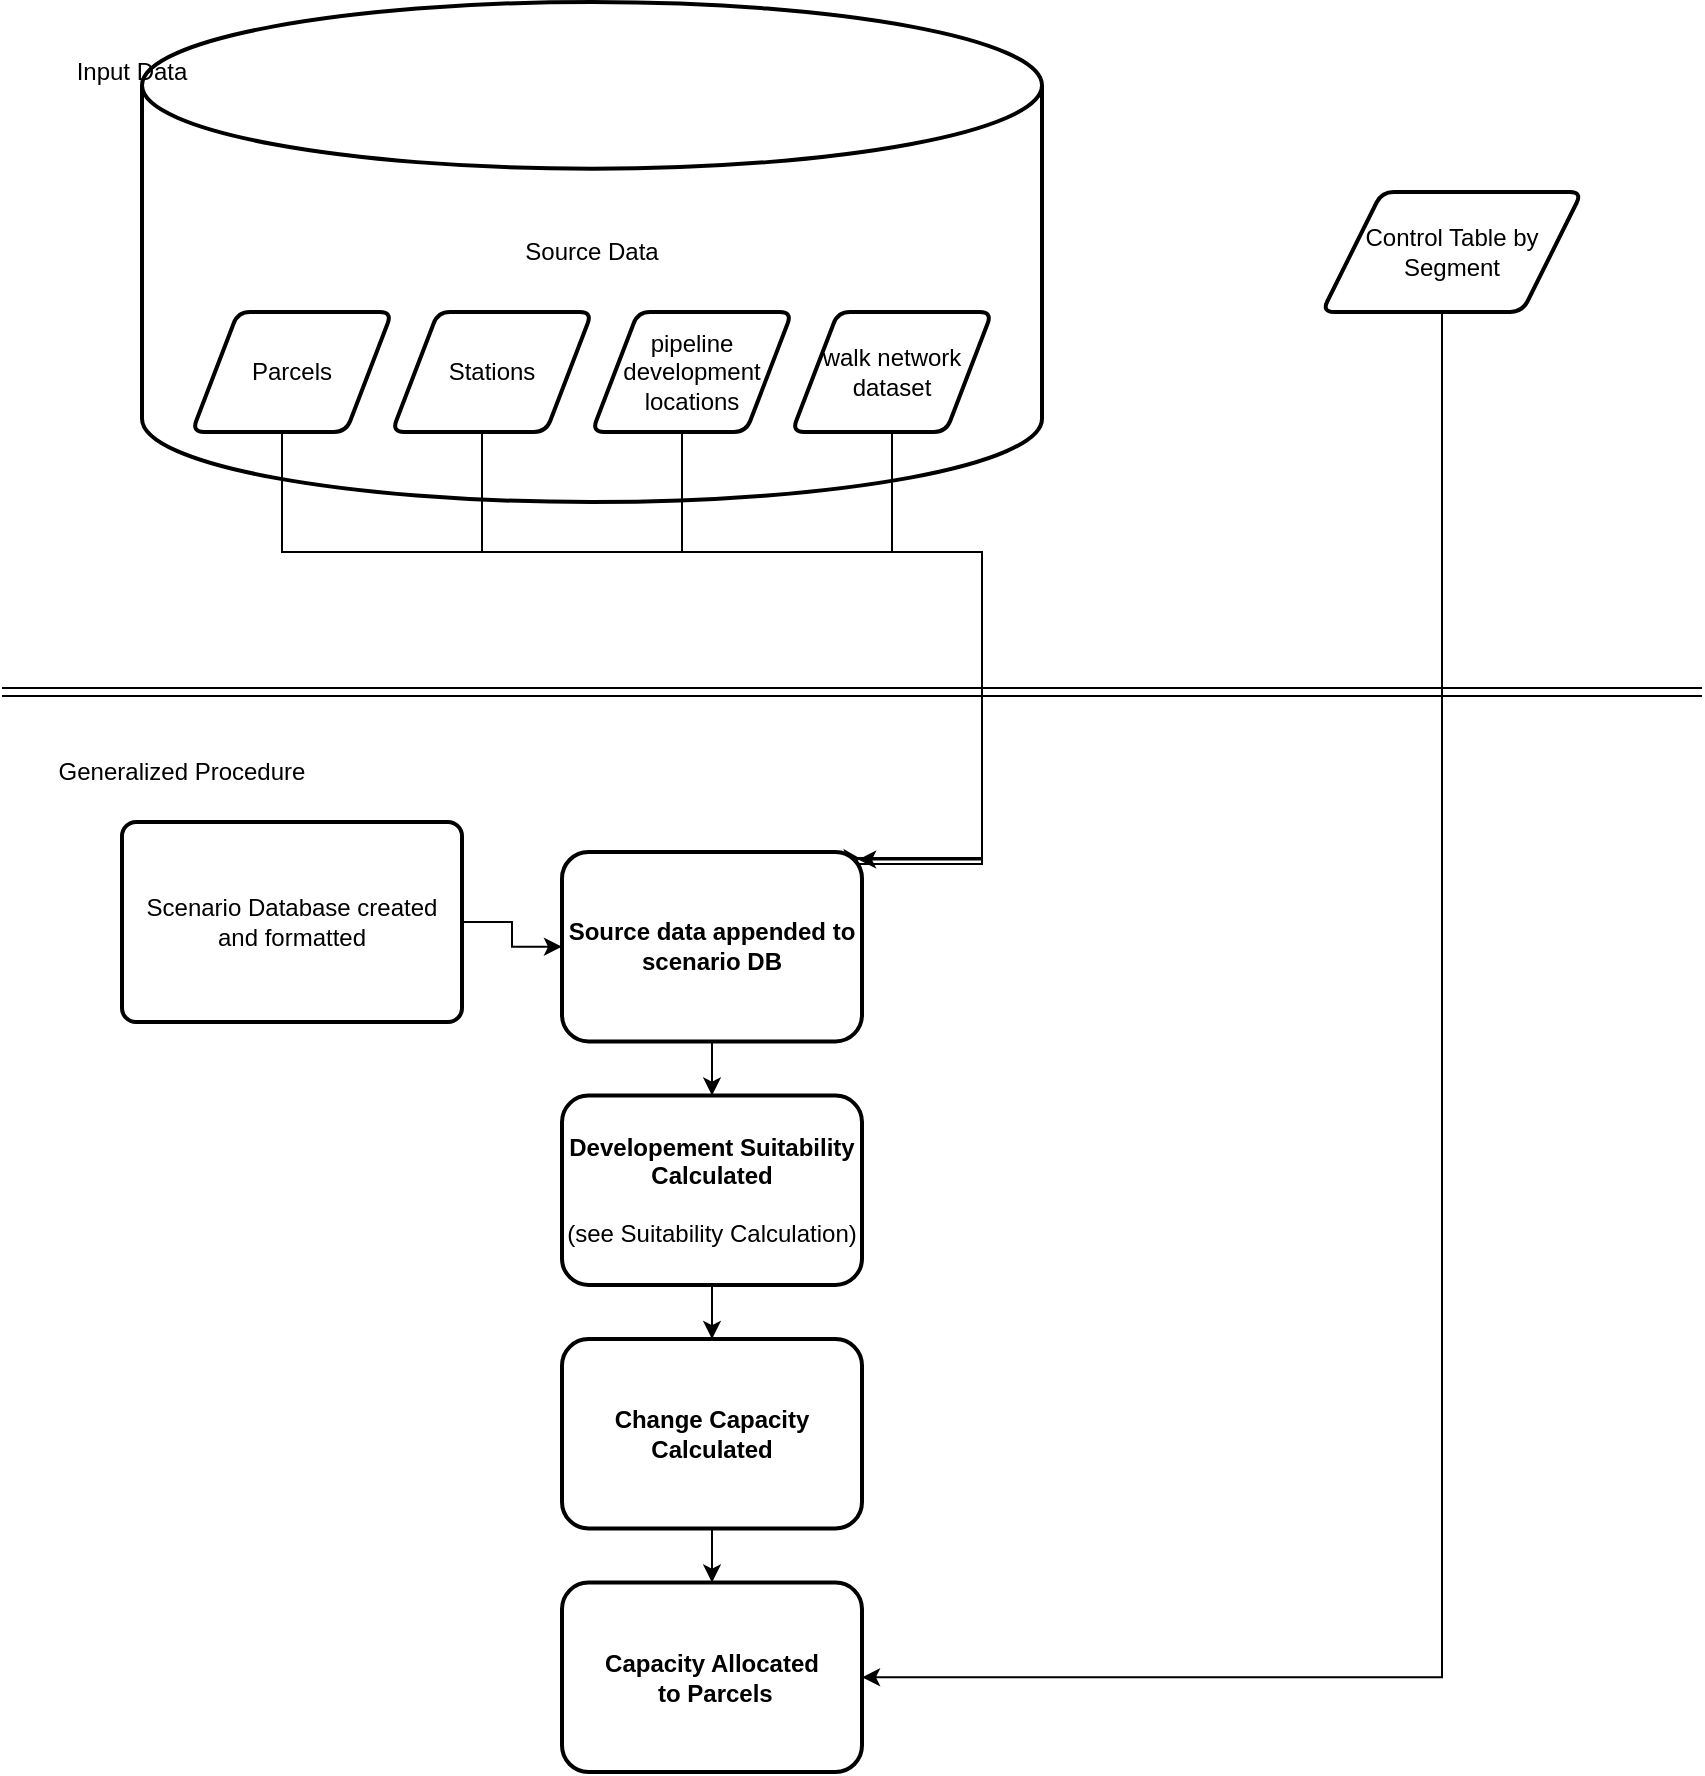 <mxfile version="13.6.5" pages="3">
    <diagram id="kgpKYQtTHZ0yAKxKKP6v" name="Allocation Process General">
        <mxGraphModel dx="421" dy="802" grid="1" gridSize="10" guides="1" tooltips="1" connect="1" arrows="1" fold="1" page="1" pageScale="1" pageWidth="850" pageHeight="1100" math="0" shadow="0">
            <root>
                <mxCell id="0"/>
                <mxCell id="1" parent="0"/>
                <mxCell id="B98JXw8MIbZwQ-wQntFU-1" value="Source Data" style="strokeWidth=2;html=1;shape=mxgraph.flowchart.database;whiteSpace=wrap;align=center;" parent="1" vertex="1">
                    <mxGeometry x="70" y="15" width="450" height="250" as="geometry"/>
                </mxCell>
                <mxCell id="2" style="edgeStyle=orthogonalEdgeStyle;rounded=0;orthogonalLoop=1;jettySize=auto;html=1;entryX=0.987;entryY=0.092;entryDx=0;entryDy=0;entryPerimeter=0;" parent="1" source="B98JXw8MIbZwQ-wQntFU-3" target="B98JXw8MIbZwQ-wQntFU-10" edge="1">
                    <mxGeometry relative="1" as="geometry">
                        <Array as="points">
                            <mxPoint x="140" y="290"/>
                            <mxPoint x="490" y="290"/>
                            <mxPoint x="490" y="446"/>
                            <mxPoint x="410" y="446"/>
                        </Array>
                    </mxGeometry>
                </mxCell>
                <mxCell id="B98JXw8MIbZwQ-wQntFU-3" value="Parcels" style="shape=parallelogram;html=1;strokeWidth=2;perimeter=parallelogramPerimeter;whiteSpace=wrap;rounded=1;arcSize=12;size=0.23;" parent="1" vertex="1">
                    <mxGeometry x="95" y="170" width="100" height="60" as="geometry"/>
                </mxCell>
                <mxCell id="7" style="edgeStyle=orthogonalEdgeStyle;rounded=0;orthogonalLoop=1;jettySize=auto;html=1;entryX=0.989;entryY=0.048;entryDx=0;entryDy=0;entryPerimeter=0;" parent="1" source="B98JXw8MIbZwQ-wQntFU-4" target="B98JXw8MIbZwQ-wQntFU-10" edge="1">
                    <mxGeometry relative="1" as="geometry">
                        <mxPoint x="420" y="475" as="targetPoint"/>
                        <Array as="points">
                            <mxPoint x="240" y="290"/>
                            <mxPoint x="490" y="290"/>
                            <mxPoint x="490" y="443"/>
                            <mxPoint x="420" y="443"/>
                        </Array>
                    </mxGeometry>
                </mxCell>
                <mxCell id="B98JXw8MIbZwQ-wQntFU-4" value="Stations" style="shape=parallelogram;html=1;strokeWidth=2;perimeter=parallelogramPerimeter;whiteSpace=wrap;rounded=1;arcSize=12;size=0.23;" parent="1" vertex="1">
                    <mxGeometry x="195" y="170" width="100" height="60" as="geometry"/>
                </mxCell>
                <mxCell id="9" style="edgeStyle=orthogonalEdgeStyle;rounded=0;orthogonalLoop=1;jettySize=auto;html=1;exitX=0.5;exitY=1;exitDx=0;exitDy=0;entryX=0.987;entryY=0.04;entryDx=0;entryDy=0;entryPerimeter=0;" parent="1" source="B98JXw8MIbZwQ-wQntFU-6" target="B98JXw8MIbZwQ-wQntFU-10" edge="1">
                    <mxGeometry relative="1" as="geometry">
                        <mxPoint x="420" y="473" as="targetPoint"/>
                        <Array as="points">
                            <mxPoint x="445" y="290"/>
                            <mxPoint x="490" y="290"/>
                            <mxPoint x="490" y="443"/>
                        </Array>
                    </mxGeometry>
                </mxCell>
                <mxCell id="B98JXw8MIbZwQ-wQntFU-6" value="walk network dataset" style="shape=parallelogram;html=1;strokeWidth=2;perimeter=parallelogramPerimeter;whiteSpace=wrap;rounded=1;arcSize=12;size=0.23;" parent="1" vertex="1">
                    <mxGeometry x="395" y="170" width="100" height="60" as="geometry"/>
                </mxCell>
                <mxCell id="8" style="edgeStyle=orthogonalEdgeStyle;rounded=0;orthogonalLoop=1;jettySize=auto;html=1;entryX=0.997;entryY=0.037;entryDx=0;entryDy=0;entryPerimeter=0;" parent="1" source="B98JXw8MIbZwQ-wQntFU-7" target="B98JXw8MIbZwQ-wQntFU-10" edge="1">
                    <mxGeometry relative="1" as="geometry">
                        <mxPoint x="420" y="470" as="targetPoint"/>
                        <Array as="points">
                            <mxPoint x="340" y="290"/>
                            <mxPoint x="490" y="290"/>
                            <mxPoint x="490" y="443"/>
                            <mxPoint x="420" y="443"/>
                        </Array>
                    </mxGeometry>
                </mxCell>
                <mxCell id="B98JXw8MIbZwQ-wQntFU-7" value="pipeline development locations" style="shape=parallelogram;html=1;strokeWidth=2;perimeter=parallelogramPerimeter;whiteSpace=wrap;rounded=1;arcSize=12;size=0.23;" parent="1" vertex="1">
                    <mxGeometry x="295" y="170" width="100" height="60" as="geometry"/>
                </mxCell>
                <mxCell id="B98JXw8MIbZwQ-wQntFU-11" value="" style="edgeStyle=orthogonalEdgeStyle;rounded=0;orthogonalLoop=1;jettySize=auto;html=1;" parent="1" source="B98JXw8MIbZwQ-wQntFU-9" target="B98JXw8MIbZwQ-wQntFU-10" edge="1">
                    <mxGeometry relative="1" as="geometry"/>
                </mxCell>
                <mxCell id="B98JXw8MIbZwQ-wQntFU-9" value="Scenario Database created and formatted" style="rounded=1;whiteSpace=wrap;html=1;absoluteArcSize=1;arcSize=14;strokeWidth=2;" parent="1" vertex="1">
                    <mxGeometry x="60" y="425" width="170" height="100" as="geometry"/>
                </mxCell>
                <mxCell id="10" style="edgeStyle=orthogonalEdgeStyle;rounded=0;orthogonalLoop=1;jettySize=auto;html=1;entryX=1;entryY=0.5;entryDx=0;entryDy=0;" parent="1" source="B98JXw8MIbZwQ-wQntFU-29" target="B98JXw8MIbZwQ-wQntFU-30" edge="1">
                    <mxGeometry relative="1" as="geometry">
                        <Array as="points">
                            <mxPoint x="720" y="853"/>
                        </Array>
                    </mxGeometry>
                </mxCell>
                <mxCell id="B98JXw8MIbZwQ-wQntFU-29" value="Control Table by Segment" style="shape=parallelogram;html=1;strokeWidth=2;perimeter=parallelogramPerimeter;whiteSpace=wrap;rounded=1;arcSize=12;size=0.23;" parent="1" vertex="1">
                    <mxGeometry x="660" y="110" width="130" height="60" as="geometry"/>
                </mxCell>
                <mxCell id="dU-bjV_RvkRENs6KI_GZ-2" value="Input Data" style="text;html=1;strokeColor=none;fillColor=none;align=center;verticalAlign=middle;whiteSpace=wrap;rounded=0;" parent="1" vertex="1">
                    <mxGeometry x="20" y="40" width="90" height="20" as="geometry"/>
                </mxCell>
                <mxCell id="dU-bjV_RvkRENs6KI_GZ-3" value="" style="shape=link;html=1;" parent="1" edge="1">
                    <mxGeometry width="100" relative="1" as="geometry">
                        <mxPoint y="360" as="sourcePoint"/>
                        <mxPoint x="850" y="360" as="targetPoint"/>
                    </mxGeometry>
                </mxCell>
                <mxCell id="dU-bjV_RvkRENs6KI_GZ-4" value="Generalized Procedure" style="text;html=1;strokeColor=none;fillColor=none;align=center;verticalAlign=middle;whiteSpace=wrap;rounded=0;" parent="1" vertex="1">
                    <mxGeometry x="20" y="390" width="140" height="20" as="geometry"/>
                </mxCell>
                <mxCell id="hfDr_TblIXwXVqEV-owa-10" value="" style="group" parent="1" vertex="1" connectable="0">
                    <mxGeometry x="280" y="440" width="150" height="460" as="geometry"/>
                </mxCell>
                <mxCell id="B98JXw8MIbZwQ-wQntFU-10" value="&lt;b&gt;Source data appended to scenario DB&lt;/b&gt;" style="whiteSpace=wrap;html=1;rounded=1;strokeWidth=2;arcSize=14;" parent="hfDr_TblIXwXVqEV-owa-10" vertex="1">
                    <mxGeometry width="150" height="94.706" as="geometry"/>
                </mxCell>
                <mxCell id="B98JXw8MIbZwQ-wQntFU-14" value="&lt;b&gt;Developement Suitability Calculated &lt;br&gt;&lt;/b&gt;&lt;br&gt;(see Suitability Calculation)" style="whiteSpace=wrap;html=1;rounded=1;strokeWidth=2;arcSize=14;" parent="hfDr_TblIXwXVqEV-owa-10" vertex="1">
                    <mxGeometry y="121.765" width="150" height="94.706" as="geometry"/>
                </mxCell>
                <mxCell id="B98JXw8MIbZwQ-wQntFU-15" value="" style="edgeStyle=orthogonalEdgeStyle;rounded=0;orthogonalLoop=1;jettySize=auto;html=1;" parent="hfDr_TblIXwXVqEV-owa-10" source="B98JXw8MIbZwQ-wQntFU-10" target="B98JXw8MIbZwQ-wQntFU-14" edge="1">
                    <mxGeometry relative="1" as="geometry"/>
                </mxCell>
                <mxCell id="B98JXw8MIbZwQ-wQntFU-26" value="&lt;b&gt;Change Capacity Calculated&lt;/b&gt;" style="whiteSpace=wrap;html=1;rounded=1;strokeWidth=2;arcSize=14;" parent="hfDr_TblIXwXVqEV-owa-10" vertex="1">
                    <mxGeometry y="243.529" width="150" height="94.706" as="geometry"/>
                </mxCell>
                <mxCell id="B98JXw8MIbZwQ-wQntFU-27" value="" style="edgeStyle=orthogonalEdgeStyle;rounded=0;orthogonalLoop=1;jettySize=auto;html=1;" parent="hfDr_TblIXwXVqEV-owa-10" source="B98JXw8MIbZwQ-wQntFU-14" target="B98JXw8MIbZwQ-wQntFU-26" edge="1">
                    <mxGeometry relative="1" as="geometry"/>
                </mxCell>
                <mxCell id="B98JXw8MIbZwQ-wQntFU-30" value="&lt;b&gt;Capacity Allocated&lt;br&gt;&amp;nbsp;to Parcels&lt;/b&gt;" style="whiteSpace=wrap;html=1;rounded=1;strokeWidth=2;arcSize=14;" parent="hfDr_TblIXwXVqEV-owa-10" vertex="1">
                    <mxGeometry y="365.294" width="150" height="94.706" as="geometry"/>
                </mxCell>
                <mxCell id="B98JXw8MIbZwQ-wQntFU-31" value="" style="edgeStyle=orthogonalEdgeStyle;rounded=0;orthogonalLoop=1;jettySize=auto;html=1;" parent="hfDr_TblIXwXVqEV-owa-10" source="B98JXw8MIbZwQ-wQntFU-26" target="B98JXw8MIbZwQ-wQntFU-30" edge="1">
                    <mxGeometry relative="1" as="geometry"/>
                </mxCell>
            </root>
        </mxGraphModel>
    </diagram>
    <diagram id="YgePdt-ZjOaKXcKPsFAY" name="Suitability Calculation">
        <mxGraphModel dx="1271" dy="802" grid="1" gridSize="10" guides="1" tooltips="1" connect="1" arrows="1" fold="1" page="1" pageScale="1" pageWidth="850" pageHeight="1100" math="0" shadow="0">
            <root>
                <mxCell id="oKbmgsCJO1qK6zfzRRM1-0"/>
                <mxCell id="oKbmgsCJO1qK6zfzRRM1-1" parent="oKbmgsCJO1qK6zfzRRM1-0"/>
                <mxCell id="M2d2xbPwVepsozG_OI-g-2" style="edgeStyle=orthogonalEdgeStyle;rounded=0;orthogonalLoop=1;jettySize=auto;html=1;exitX=1;exitY=0.5;exitDx=0;exitDy=0;entryX=0;entryY=0.5;entryDx=0;entryDy=0;" parent="oKbmgsCJO1qK6zfzRRM1-1" source="M2d2xbPwVepsozG_OI-g-0" target="M2d2xbPwVepsozG_OI-g-1" edge="1">
                    <mxGeometry relative="1" as="geometry">
                        <Array as="points">
                            <mxPoint x="-120" y="378"/>
                        </Array>
                    </mxGeometry>
                </mxCell>
                <mxCell id="M2d2xbPwVepsozG_OI-g-12" style="edgeStyle=orthogonalEdgeStyle;rounded=0;orthogonalLoop=1;jettySize=auto;html=1;exitX=1;exitY=0.5;exitDx=0;exitDy=0;entryX=0;entryY=0.5;entryDx=0;entryDy=0;" parent="oKbmgsCJO1qK6zfzRRM1-1" source="M2d2xbPwVepsozG_OI-g-0" target="M2d2xbPwVepsozG_OI-g-9" edge="1">
                    <mxGeometry relative="1" as="geometry">
                        <Array as="points">
                            <mxPoint x="-579" y="378"/>
                            <mxPoint x="-190" y="378"/>
                            <mxPoint x="-190" y="575"/>
                        </Array>
                    </mxGeometry>
                </mxCell>
                <mxCell id="M2d2xbPwVepsozG_OI-g-42" style="edgeStyle=orthogonalEdgeStyle;rounded=0;orthogonalLoop=1;jettySize=auto;html=1;entryX=0;entryY=0.5;entryDx=0;entryDy=0;" parent="oKbmgsCJO1qK6zfzRRM1-1" source="M2d2xbPwVepsozG_OI-g-0" target="M2d2xbPwVepsozG_OI-g-41" edge="1">
                    <mxGeometry relative="1" as="geometry">
                        <Array as="points">
                            <mxPoint x="-190" y="378"/>
                            <mxPoint x="-190" y="777"/>
                        </Array>
                    </mxGeometry>
                </mxCell>
                <mxCell id="Zmi4wPi4DVPU643fr-M3-5" style="edgeStyle=orthogonalEdgeStyle;rounded=0;orthogonalLoop=1;jettySize=auto;html=1;entryX=0;entryY=0.5;entryDx=0;entryDy=0;" parent="oKbmgsCJO1qK6zfzRRM1-1" source="M2d2xbPwVepsozG_OI-g-0" target="M2d2xbPwVepsozG_OI-g-63" edge="1">
                    <mxGeometry relative="1" as="geometry">
                        <Array as="points">
                            <mxPoint x="-190" y="378"/>
                            <mxPoint x="-190" y="1232"/>
                        </Array>
                    </mxGeometry>
                </mxCell>
                <mxCell id="deulCfn8G_IX_LWm23YG-7" style="edgeStyle=orthogonalEdgeStyle;rounded=0;orthogonalLoop=1;jettySize=auto;html=1;exitX=1;exitY=0.5;exitDx=0;exitDy=0;entryX=0;entryY=0.5;entryDx=0;entryDy=0;" parent="oKbmgsCJO1qK6zfzRRM1-1" source="M2d2xbPwVepsozG_OI-g-0" target="deulCfn8G_IX_LWm23YG-5" edge="1">
                    <mxGeometry relative="1" as="geometry">
                        <mxPoint x="-140" y="1560" as="targetPoint"/>
                        <Array as="points">
                            <mxPoint x="-190" y="378"/>
                            <mxPoint x="-190" y="1575"/>
                        </Array>
                    </mxGeometry>
                </mxCell>
                <mxCell id="M2d2xbPwVepsozG_OI-g-0" value="Parcels" style="shape=parallelogram;html=1;strokeWidth=2;perimeter=parallelogramPerimeter;whiteSpace=wrap;rounded=1;arcSize=12;size=0.23;" parent="oKbmgsCJO1qK6zfzRRM1-1" vertex="1">
                    <mxGeometry x="-730" y="320" width="170" height="90" as="geometry"/>
                </mxCell>
                <mxCell id="M2d2xbPwVepsozG_OI-g-4" value="" style="edgeStyle=orthogonalEdgeStyle;rounded=0;orthogonalLoop=1;jettySize=auto;html=1;" parent="oKbmgsCJO1qK6zfzRRM1-1" source="M2d2xbPwVepsozG_OI-g-1" target="M2d2xbPwVepsozG_OI-g-3" edge="1">
                    <mxGeometry relative="1" as="geometry"/>
                </mxCell>
                <mxCell id="M2d2xbPwVepsozG_OI-g-6" value="" style="edgeStyle=orthogonalEdgeStyle;rounded=0;orthogonalLoop=1;jettySize=auto;html=1;" parent="oKbmgsCJO1qK6zfzRRM1-1" source="M2d2xbPwVepsozG_OI-g-1" target="M2d2xbPwVepsozG_OI-g-5" edge="1">
                    <mxGeometry relative="1" as="geometry">
                        <Array as="points">
                            <mxPoint x="-40" y="462.5"/>
                        </Array>
                    </mxGeometry>
                </mxCell>
                <mxCell id="M2d2xbPwVepsozG_OI-g-1" value="Evaluate&amp;nbsp;&lt;br&gt;Parcel&amp;nbsp; Development Opportunity Site" style="rhombus;whiteSpace=wrap;html=1;" parent="oKbmgsCJO1qK6zfzRRM1-1" vertex="1">
                    <mxGeometry x="-120" y="310" width="160" height="150" as="geometry"/>
                </mxCell>
                <mxCell id="M2d2xbPwVepsozG_OI-g-15" style="edgeStyle=orthogonalEdgeStyle;rounded=0;orthogonalLoop=1;jettySize=auto;html=1;entryX=0;entryY=0.5;entryDx=0;entryDy=0;" parent="oKbmgsCJO1qK6zfzRRM1-1" source="M2d2xbPwVepsozG_OI-g-3" target="M2d2xbPwVepsozG_OI-g-13" edge="1">
                    <mxGeometry relative="1" as="geometry"/>
                </mxCell>
                <mxCell id="M2d2xbPwVepsozG_OI-g-3" value="&lt;font style=&quot;font-size: 18px&quot;&gt;No&lt;br&gt;&lt;/font&gt;&lt;br&gt;Set DO weight = 0.0" style="whiteSpace=wrap;html=1;" parent="oKbmgsCJO1qK6zfzRRM1-1" vertex="1">
                    <mxGeometry x="140" y="347.5" width="180" height="75" as="geometry"/>
                </mxCell>
                <mxCell id="M2d2xbPwVepsozG_OI-g-16" style="edgeStyle=orthogonalEdgeStyle;rounded=0;orthogonalLoop=1;jettySize=auto;html=1;exitX=1;exitY=0.5;exitDx=0;exitDy=0;entryX=0;entryY=0.5;entryDx=0;entryDy=0;" parent="oKbmgsCJO1qK6zfzRRM1-1" source="M2d2xbPwVepsozG_OI-g-5" target="M2d2xbPwVepsozG_OI-g-13" edge="1">
                    <mxGeometry relative="1" as="geometry"/>
                </mxCell>
                <mxCell id="M2d2xbPwVepsozG_OI-g-5" value="&lt;font style=&quot;font-size: 18px&quot;&gt;Yes&lt;br&gt;&lt;/font&gt;&lt;br&gt;set DO weight to 0.6" style="whiteSpace=wrap;html=1;" parent="oKbmgsCJO1qK6zfzRRM1-1" vertex="1">
                    <mxGeometry x="140" y="432.5" width="180" height="80" as="geometry"/>
                </mxCell>
                <mxCell id="M2d2xbPwVepsozG_OI-g-7" value="" style="edgeStyle=orthogonalEdgeStyle;rounded=0;orthogonalLoop=1;jettySize=auto;html=1;" parent="oKbmgsCJO1qK6zfzRRM1-1" source="M2d2xbPwVepsozG_OI-g-9" target="M2d2xbPwVepsozG_OI-g-10" edge="1">
                    <mxGeometry relative="1" as="geometry"/>
                </mxCell>
                <mxCell id="M2d2xbPwVepsozG_OI-g-8" value="" style="edgeStyle=orthogonalEdgeStyle;rounded=0;orthogonalLoop=1;jettySize=auto;html=1;" parent="oKbmgsCJO1qK6zfzRRM1-1" source="M2d2xbPwVepsozG_OI-g-9" target="M2d2xbPwVepsozG_OI-g-11" edge="1">
                    <mxGeometry relative="1" as="geometry">
                        <Array as="points">
                            <mxPoint x="-40" y="652.5"/>
                        </Array>
                    </mxGeometry>
                </mxCell>
                <mxCell id="M2d2xbPwVepsozG_OI-g-9" value="Evaluate&lt;br&gt;Parcel Landuse" style="rhombus;whiteSpace=wrap;html=1;" parent="oKbmgsCJO1qK6zfzRRM1-1" vertex="1">
                    <mxGeometry x="-120" y="500" width="160" height="150" as="geometry"/>
                </mxCell>
                <mxCell id="M2d2xbPwVepsozG_OI-g-17" style="edgeStyle=orthogonalEdgeStyle;rounded=0;orthogonalLoop=1;jettySize=auto;html=1;exitX=1;exitY=0.5;exitDx=0;exitDy=0;entryX=0;entryY=0.5;entryDx=0;entryDy=0;" parent="oKbmgsCJO1qK6zfzRRM1-1" source="M2d2xbPwVepsozG_OI-g-10" target="M2d2xbPwVepsozG_OI-g-14" edge="1">
                    <mxGeometry relative="1" as="geometry"/>
                </mxCell>
                <mxCell id="M2d2xbPwVepsozG_OI-g-10" value="&lt;font style=&quot;font-size: 18px&quot;&gt;Landuse = Vacant&lt;br&gt;&lt;/font&gt;&lt;br&gt;Set vacancy weight = 0.15" style="whiteSpace=wrap;html=1;" parent="oKbmgsCJO1qK6zfzRRM1-1" vertex="1">
                    <mxGeometry x="140" y="537.5" width="180" height="75" as="geometry"/>
                </mxCell>
                <mxCell id="M2d2xbPwVepsozG_OI-g-18" style="edgeStyle=orthogonalEdgeStyle;rounded=0;orthogonalLoop=1;jettySize=auto;html=1;exitX=1;exitY=0.5;exitDx=0;exitDy=0;entryX=0;entryY=0.5;entryDx=0;entryDy=0;" parent="oKbmgsCJO1qK6zfzRRM1-1" source="M2d2xbPwVepsozG_OI-g-11" target="M2d2xbPwVepsozG_OI-g-14" edge="1">
                    <mxGeometry relative="1" as="geometry">
                        <mxPoint x="350" y="622.5" as="targetPoint"/>
                    </mxGeometry>
                </mxCell>
                <mxCell id="M2d2xbPwVepsozG_OI-g-11" value="&lt;font style=&quot;font-size: 18px&quot;&gt;Landuse = any other&lt;/font&gt;&lt;br&gt;&lt;br&gt;Set vacancy weight = 0.0" style="whiteSpace=wrap;html=1;" parent="oKbmgsCJO1qK6zfzRRM1-1" vertex="1">
                    <mxGeometry x="140" y="622.5" width="180" height="80" as="geometry"/>
                </mxCell>
                <mxCell id="deulCfn8G_IX_LWm23YG-22" style="edgeStyle=orthogonalEdgeStyle;rounded=0;orthogonalLoop=1;jettySize=auto;html=1;exitX=1;exitY=0.5;exitDx=0;exitDy=0;entryX=0.5;entryY=0;entryDx=0;entryDy=0;" parent="oKbmgsCJO1qK6zfzRRM1-1" source="M2d2xbPwVepsozG_OI-g-13" target="deulCfn8G_IX_LWm23YG-16" edge="1">
                    <mxGeometry relative="1" as="geometry"/>
                </mxCell>
                <mxCell id="M2d2xbPwVepsozG_OI-g-13" value="DO weight&lt;br&gt;(max = 0.6)" style="ellipse;whiteSpace=wrap;html=1;aspect=fixed;" parent="oKbmgsCJO1qK6zfzRRM1-1" vertex="1">
                    <mxGeometry x="530" y="380.5" width="80" height="80" as="geometry"/>
                </mxCell>
                <mxCell id="deulCfn8G_IX_LWm23YG-21" style="edgeStyle=orthogonalEdgeStyle;rounded=0;orthogonalLoop=1;jettySize=auto;html=1;exitX=1;exitY=0.5;exitDx=0;exitDy=0;entryX=0.5;entryY=0;entryDx=0;entryDy=0;" parent="oKbmgsCJO1qK6zfzRRM1-1" source="M2d2xbPwVepsozG_OI-g-14" target="deulCfn8G_IX_LWm23YG-16" edge="1">
                    <mxGeometry relative="1" as="geometry">
                        <mxPoint x="630" y="1862.857" as="targetPoint"/>
                    </mxGeometry>
                </mxCell>
                <mxCell id="M2d2xbPwVepsozG_OI-g-14" value="Vacancy weight&lt;br&gt;(max = 0.15)" style="ellipse;whiteSpace=wrap;html=1;aspect=fixed;" parent="oKbmgsCJO1qK6zfzRRM1-1" vertex="1">
                    <mxGeometry x="530" y="582.5" width="80" height="80" as="geometry"/>
                </mxCell>
                <mxCell id="M2d2xbPwVepsozG_OI-g-44" value="" style="edgeStyle=orthogonalEdgeStyle;rounded=0;orthogonalLoop=1;jettySize=auto;html=1;entryX=0.5;entryY=0;entryDx=0;entryDy=0;" parent="oKbmgsCJO1qK6zfzRRM1-1" source="M2d2xbPwVepsozG_OI-g-41" target="M2d2xbPwVepsozG_OI-g-43" edge="1">
                    <mxGeometry relative="1" as="geometry">
                        <Array as="points">
                            <mxPoint x="113" y="777.5"/>
                        </Array>
                    </mxGeometry>
                </mxCell>
                <mxCell id="M2d2xbPwVepsozG_OI-g-47" value="" style="edgeStyle=orthogonalEdgeStyle;rounded=0;orthogonalLoop=1;jettySize=auto;html=1;entryX=0.5;entryY=0;entryDx=0;entryDy=0;" parent="oKbmgsCJO1qK6zfzRRM1-1" source="M2d2xbPwVepsozG_OI-g-41" target="M2d2xbPwVepsozG_OI-g-46" edge="1">
                    <mxGeometry relative="1" as="geometry">
                        <Array as="points">
                            <mxPoint x="248" y="777.5"/>
                        </Array>
                    </mxGeometry>
                </mxCell>
                <mxCell id="M2d2xbPwVepsozG_OI-g-41" value="Calculate&lt;br&gt;Developable &lt;br&gt;Area" style="rhombus;whiteSpace=wrap;html=1;" parent="oKbmgsCJO1qK6zfzRRM1-1" vertex="1">
                    <mxGeometry x="-125" y="702.5" width="160" height="150" as="geometry"/>
                </mxCell>
                <mxCell id="M2d2xbPwVepsozG_OI-g-57" style="edgeStyle=orthogonalEdgeStyle;rounded=0;orthogonalLoop=1;jettySize=auto;html=1;exitX=0.5;exitY=1;exitDx=0;exitDy=0;entryX=0.448;entryY=0;entryDx=0;entryDy=0;entryPerimeter=0;" parent="oKbmgsCJO1qK6zfzRRM1-1" source="M2d2xbPwVepsozG_OI-g-43" target="M2d2xbPwVepsozG_OI-g-52" edge="1">
                    <mxGeometry relative="1" as="geometry"/>
                </mxCell>
                <mxCell id="M2d2xbPwVepsozG_OI-g-43" value="Calcuate &lt;br&gt;Base area&amp;nbsp;" style="rhombus;whiteSpace=wrap;html=1;" parent="oKbmgsCJO1qK6zfzRRM1-1" vertex="1">
                    <mxGeometry x="50" y="792.5" width="125" height="90" as="geometry"/>
                </mxCell>
                <mxCell id="M2d2xbPwVepsozG_OI-g-58" style="edgeStyle=orthogonalEdgeStyle;rounded=0;orthogonalLoop=1;jettySize=auto;html=1;exitX=0.5;exitY=1;exitDx=0;exitDy=0;" parent="oKbmgsCJO1qK6zfzRRM1-1" source="M2d2xbPwVepsozG_OI-g-46" target="M2d2xbPwVepsozG_OI-g-52" edge="1">
                    <mxGeometry relative="1" as="geometry"/>
                </mxCell>
                <mxCell id="M2d2xbPwVepsozG_OI-g-46" value="Calculate&lt;br&gt;&amp;nbsp;Loss Factor" style="rhombus;whiteSpace=wrap;html=1;" parent="oKbmgsCJO1qK6zfzRRM1-1" vertex="1">
                    <mxGeometry x="185" y="792.5" width="125" height="90" as="geometry"/>
                </mxCell>
                <mxCell id="M2d2xbPwVepsozG_OI-g-60" value="" style="edgeStyle=orthogonalEdgeStyle;rounded=0;orthogonalLoop=1;jettySize=auto;html=1;" parent="oKbmgsCJO1qK6zfzRRM1-1" source="M2d2xbPwVepsozG_OI-g-52" target="M2d2xbPwVepsozG_OI-g-59" edge="1">
                    <mxGeometry relative="1" as="geometry"/>
                </mxCell>
                <mxCell id="M2d2xbPwVepsozG_OI-g-52" value="Standardize&lt;br&gt;Areas" style="rhombus;whiteSpace=wrap;html=1;" parent="oKbmgsCJO1qK6zfzRRM1-1" vertex="1">
                    <mxGeometry x="120" y="902.5" width="125" height="90" as="geometry"/>
                </mxCell>
                <mxCell id="M2d2xbPwVepsozG_OI-g-62" style="edgeStyle=orthogonalEdgeStyle;rounded=0;orthogonalLoop=1;jettySize=auto;html=1;exitX=1;exitY=0.5;exitDx=0;exitDy=0;entryX=0;entryY=0.5;entryDx=0;entryDy=0;" parent="oKbmgsCJO1qK6zfzRRM1-1" source="M2d2xbPwVepsozG_OI-g-59" target="M2d2xbPwVepsozG_OI-g-61" edge="1">
                    <mxGeometry relative="1" as="geometry"/>
                </mxCell>
                <mxCell id="M2d2xbPwVepsozG_OI-g-59" value="Multiply by 0.1" style="rhombus;whiteSpace=wrap;html=1;" parent="oKbmgsCJO1qK6zfzRRM1-1" vertex="1">
                    <mxGeometry x="120" y="1012.5" width="125" height="90" as="geometry"/>
                </mxCell>
                <mxCell id="deulCfn8G_IX_LWm23YG-20" style="edgeStyle=orthogonalEdgeStyle;rounded=0;orthogonalLoop=1;jettySize=auto;html=1;exitX=1;exitY=0.5;exitDx=0;exitDy=0;entryX=0.5;entryY=0;entryDx=0;entryDy=0;" parent="oKbmgsCJO1qK6zfzRRM1-1" source="M2d2xbPwVepsozG_OI-g-61" target="deulCfn8G_IX_LWm23YG-16" edge="1">
                    <mxGeometry relative="1" as="geometry"/>
                </mxCell>
                <mxCell id="M2d2xbPwVepsozG_OI-g-61" value="DevArea&lt;br&gt;Weight&lt;br&gt;(max = 0.1)" style="ellipse;whiteSpace=wrap;html=1;aspect=fixed;" parent="oKbmgsCJO1qK6zfzRRM1-1" vertex="1">
                    <mxGeometry x="530" y="1017.5" width="80" height="80" as="geometry"/>
                </mxCell>
                <mxCell id="deulCfn8G_IX_LWm23YG-1" style="edgeStyle=orthogonalEdgeStyle;rounded=0;orthogonalLoop=1;jettySize=auto;html=1;exitX=1;exitY=0.5;exitDx=0;exitDy=0;entryX=0;entryY=0.5;entryDx=0;entryDy=0;" parent="oKbmgsCJO1qK6zfzRRM1-1" source="M2d2xbPwVepsozG_OI-g-63" target="Zmi4wPi4DVPU643fr-M3-8" edge="1">
                    <mxGeometry relative="1" as="geometry"/>
                </mxCell>
                <mxCell id="deulCfn8G_IX_LWm23YG-2" style="edgeStyle=orthogonalEdgeStyle;rounded=0;orthogonalLoop=1;jettySize=auto;html=1;exitX=1;exitY=0.5;exitDx=0;exitDy=0;entryX=0;entryY=0.5;entryDx=0;entryDy=0;" parent="oKbmgsCJO1qK6zfzRRM1-1" source="M2d2xbPwVepsozG_OI-g-63" target="Zmi4wPi4DVPU643fr-M3-10" edge="1">
                    <mxGeometry relative="1" as="geometry"/>
                </mxCell>
                <mxCell id="M2d2xbPwVepsozG_OI-g-63" value="Evaluate &lt;br&gt;Parcel &lt;br&gt;inclusion in &lt;br&gt;Walkshed" style="rhombus;whiteSpace=wrap;html=1;" parent="oKbmgsCJO1qK6zfzRRM1-1" vertex="1">
                    <mxGeometry x="-130" y="1157.5" width="160" height="150" as="geometry"/>
                </mxCell>
                <mxCell id="Zmi4wPi4DVPU643fr-M3-2" style="edgeStyle=orthogonalEdgeStyle;rounded=0;orthogonalLoop=1;jettySize=auto;html=1;exitX=1;exitY=0.5;exitDx=0;exitDy=0;" parent="oKbmgsCJO1qK6zfzRRM1-1" source="Zmi4wPi4DVPU643fr-M3-0" target="Zmi4wPi4DVPU643fr-M3-1" edge="1">
                    <mxGeometry relative="1" as="geometry"/>
                </mxCell>
                <mxCell id="Zmi4wPi4DVPU643fr-M3-0" value="Walk Network" style="shape=parallelogram;html=1;strokeWidth=2;perimeter=parallelogramPerimeter;whiteSpace=wrap;rounded=1;arcSize=12;size=0.23;" parent="oKbmgsCJO1qK6zfzRRM1-1" vertex="1">
                    <mxGeometry x="-750" y="1187.5" width="170" height="90" as="geometry"/>
                </mxCell>
                <mxCell id="Zmi4wPi4DVPU643fr-M3-4" style="edgeStyle=orthogonalEdgeStyle;rounded=0;orthogonalLoop=1;jettySize=auto;html=1;exitX=1;exitY=0.5;exitDx=0;exitDy=0;" parent="oKbmgsCJO1qK6zfzRRM1-1" source="Zmi4wPi4DVPU643fr-M3-1" target="Zmi4wPi4DVPU643fr-M3-3" edge="1">
                    <mxGeometry relative="1" as="geometry"/>
                </mxCell>
                <mxCell id="Zmi4wPi4DVPU643fr-M3-1" value="generate walkshed" style="rounded=1;whiteSpace=wrap;html=1;" parent="oKbmgsCJO1qK6zfzRRM1-1" vertex="1">
                    <mxGeometry x="-550" y="1202.5" width="120" height="60" as="geometry"/>
                </mxCell>
                <mxCell id="deulCfn8G_IX_LWm23YG-15" style="edgeStyle=orthogonalEdgeStyle;rounded=0;orthogonalLoop=1;jettySize=auto;html=1;exitX=1;exitY=0.5;exitDx=0;exitDy=0;entryX=0;entryY=0.5;entryDx=0;entryDy=0;" parent="oKbmgsCJO1qK6zfzRRM1-1" source="Zmi4wPi4DVPU643fr-M3-3" target="M2d2xbPwVepsozG_OI-g-63" edge="1">
                    <mxGeometry relative="1" as="geometry"/>
                </mxCell>
                <mxCell id="Zmi4wPi4DVPU643fr-M3-3" value="1/4 mile WalkShed" style="shape=parallelogram;html=1;strokeWidth=2;perimeter=parallelogramPerimeter;whiteSpace=wrap;rounded=1;arcSize=12;size=0.23;" parent="oKbmgsCJO1qK6zfzRRM1-1" vertex="1">
                    <mxGeometry x="-390" y="1187.5" width="170" height="90" as="geometry"/>
                </mxCell>
                <mxCell id="Zmi4wPi4DVPU643fr-M3-7" style="edgeStyle=orthogonalEdgeStyle;rounded=0;orthogonalLoop=1;jettySize=auto;html=1;exitX=1;exitY=0.5;exitDx=0;exitDy=0;entryX=0;entryY=0.5;entryDx=0;entryDy=0;" parent="oKbmgsCJO1qK6zfzRRM1-1" source="Zmi4wPi4DVPU643fr-M3-8" target="Zmi4wPi4DVPU643fr-M3-11" edge="1">
                    <mxGeometry relative="1" as="geometry"/>
                </mxCell>
                <mxCell id="Zmi4wPi4DVPU643fr-M3-8" value="&lt;font style=&quot;font-size: 18px&quot;&gt;In Walkshed&lt;br&gt;&lt;/font&gt;&lt;br&gt;Set walkshed weight = 0.1" style="whiteSpace=wrap;html=1;" parent="oKbmgsCJO1qK6zfzRRM1-1" vertex="1">
                    <mxGeometry x="140" y="1140" width="180" height="75" as="geometry"/>
                </mxCell>
                <mxCell id="Zmi4wPi4DVPU643fr-M3-9" style="edgeStyle=orthogonalEdgeStyle;rounded=0;orthogonalLoop=1;jettySize=auto;html=1;exitX=1;exitY=0.5;exitDx=0;exitDy=0;entryX=0;entryY=0.5;entryDx=0;entryDy=0;" parent="oKbmgsCJO1qK6zfzRRM1-1" source="Zmi4wPi4DVPU643fr-M3-10" target="Zmi4wPi4DVPU643fr-M3-11" edge="1">
                    <mxGeometry relative="1" as="geometry">
                        <mxPoint x="350" y="1227.5" as="targetPoint"/>
                    </mxGeometry>
                </mxCell>
                <mxCell id="Zmi4wPi4DVPU643fr-M3-10" value="&lt;font style=&quot;font-size: 18px&quot;&gt;Out Walkshed&lt;/font&gt;&lt;br&gt;&lt;br&gt;Set walkshed weight = 0.0" style="whiteSpace=wrap;html=1;" parent="oKbmgsCJO1qK6zfzRRM1-1" vertex="1">
                    <mxGeometry x="140" y="1227.5" width="180" height="80" as="geometry"/>
                </mxCell>
                <mxCell id="deulCfn8G_IX_LWm23YG-19" style="edgeStyle=orthogonalEdgeStyle;rounded=0;orthogonalLoop=1;jettySize=auto;html=1;exitX=1;exitY=0.5;exitDx=0;exitDy=0;entryX=0.5;entryY=0;entryDx=0;entryDy=0;" parent="oKbmgsCJO1qK6zfzRRM1-1" source="Zmi4wPi4DVPU643fr-M3-11" target="deulCfn8G_IX_LWm23YG-16" edge="1">
                    <mxGeometry relative="1" as="geometry"/>
                </mxCell>
                <mxCell id="Zmi4wPi4DVPU643fr-M3-11" value="Walkshed weight&lt;br&gt;(max = 0.1)" style="ellipse;whiteSpace=wrap;html=1;aspect=fixed;" parent="oKbmgsCJO1qK6zfzRRM1-1" vertex="1">
                    <mxGeometry x="530" y="1187.5" width="80" height="80" as="geometry"/>
                </mxCell>
                <mxCell id="deulCfn8G_IX_LWm23YG-4" style="edgeStyle=orthogonalEdgeStyle;rounded=0;orthogonalLoop=1;jettySize=auto;html=1;exitX=1;exitY=0.5;exitDx=0;exitDy=0;entryX=0;entryY=0.5;entryDx=0;entryDy=0;" parent="oKbmgsCJO1qK6zfzRRM1-1" source="deulCfn8G_IX_LWm23YG-0" target="deulCfn8G_IX_LWm23YG-3" edge="1">
                    <mxGeometry relative="1" as="geometry"/>
                </mxCell>
                <mxCell id="deulCfn8G_IX_LWm23YG-0" value="Stations" style="shape=parallelogram;html=1;strokeWidth=2;perimeter=parallelogramPerimeter;whiteSpace=wrap;rounded=1;arcSize=12;size=0.23;" parent="oKbmgsCJO1qK6zfzRRM1-1" vertex="1">
                    <mxGeometry x="-750" y="1530" width="170" height="90" as="geometry"/>
                </mxCell>
                <mxCell id="deulCfn8G_IX_LWm23YG-6" style="edgeStyle=orthogonalEdgeStyle;rounded=0;orthogonalLoop=1;jettySize=auto;html=1;entryX=0;entryY=0.5;entryDx=0;entryDy=0;" parent="oKbmgsCJO1qK6zfzRRM1-1" source="deulCfn8G_IX_LWm23YG-3" target="deulCfn8G_IX_LWm23YG-5" edge="1">
                    <mxGeometry relative="1" as="geometry"/>
                </mxCell>
                <mxCell id="deulCfn8G_IX_LWm23YG-3" value="locate parcels within 1/2 mile of stations" style="rounded=1;whiteSpace=wrap;html=1;" parent="oKbmgsCJO1qK6zfzRRM1-1" vertex="1">
                    <mxGeometry x="-530" y="1545" width="120" height="60" as="geometry"/>
                </mxCell>
                <mxCell id="deulCfn8G_IX_LWm23YG-13" style="edgeStyle=orthogonalEdgeStyle;rounded=0;orthogonalLoop=1;jettySize=auto;html=1;entryX=0;entryY=0.5;entryDx=0;entryDy=0;exitX=1;exitY=0.5;exitDx=0;exitDy=0;" parent="oKbmgsCJO1qK6zfzRRM1-1" source="deulCfn8G_IX_LWm23YG-5" target="deulCfn8G_IX_LWm23YG-9" edge="1">
                    <mxGeometry relative="1" as="geometry">
                        <mxPoint x="20" y="1575" as="sourcePoint"/>
                    </mxGeometry>
                </mxCell>
                <mxCell id="deulCfn8G_IX_LWm23YG-14" style="edgeStyle=orthogonalEdgeStyle;rounded=0;orthogonalLoop=1;jettySize=auto;html=1;exitX=1;exitY=0.5;exitDx=0;exitDy=0;entryX=0;entryY=0.5;entryDx=0;entryDy=0;" parent="oKbmgsCJO1qK6zfzRRM1-1" source="deulCfn8G_IX_LWm23YG-5" target="deulCfn8G_IX_LWm23YG-11" edge="1">
                    <mxGeometry relative="1" as="geometry"/>
                </mxCell>
                <mxCell id="deulCfn8G_IX_LWm23YG-5" value="Evaluate &lt;br&gt;Parcel &lt;br&gt;Distance to &lt;br&gt;Station" style="rhombus;whiteSpace=wrap;html=1;" parent="oKbmgsCJO1qK6zfzRRM1-1" vertex="1">
                    <mxGeometry x="-130" y="1500" width="160" height="150" as="geometry"/>
                </mxCell>
                <mxCell id="deulCfn8G_IX_LWm23YG-8" style="edgeStyle=orthogonalEdgeStyle;rounded=0;orthogonalLoop=1;jettySize=auto;html=1;exitX=1;exitY=0.5;exitDx=0;exitDy=0;entryX=0;entryY=0.5;entryDx=0;entryDy=0;" parent="oKbmgsCJO1qK6zfzRRM1-1" source="deulCfn8G_IX_LWm23YG-9" target="deulCfn8G_IX_LWm23YG-12" edge="1">
                    <mxGeometry relative="1" as="geometry"/>
                </mxCell>
                <mxCell id="deulCfn8G_IX_LWm23YG-9" value="&lt;font style=&quot;font-size: 18px&quot;&gt;In Station Area&lt;br&gt;&lt;/font&gt;&lt;br&gt;Set walkshed weight = 0.05" style="whiteSpace=wrap;html=1;" parent="oKbmgsCJO1qK6zfzRRM1-1" vertex="1">
                    <mxGeometry x="130" y="1491.25" width="180" height="75" as="geometry"/>
                </mxCell>
                <mxCell id="deulCfn8G_IX_LWm23YG-10" style="edgeStyle=orthogonalEdgeStyle;rounded=0;orthogonalLoop=1;jettySize=auto;html=1;exitX=1;exitY=0.5;exitDx=0;exitDy=0;entryX=0;entryY=0.5;entryDx=0;entryDy=0;" parent="oKbmgsCJO1qK6zfzRRM1-1" source="deulCfn8G_IX_LWm23YG-11" target="deulCfn8G_IX_LWm23YG-12" edge="1">
                    <mxGeometry relative="1" as="geometry">
                        <mxPoint x="340" y="1578.75" as="targetPoint"/>
                    </mxGeometry>
                </mxCell>
                <mxCell id="deulCfn8G_IX_LWm23YG-11" value="&lt;font style=&quot;font-size: 18px&quot;&gt;Out Station Area&lt;/font&gt;&lt;br&gt;&lt;br&gt;Set walkshed weight = 0.0" style="whiteSpace=wrap;html=1;" parent="oKbmgsCJO1qK6zfzRRM1-1" vertex="1">
                    <mxGeometry x="130" y="1578.75" width="180" height="80" as="geometry"/>
                </mxCell>
                <mxCell id="deulCfn8G_IX_LWm23YG-18" style="edgeStyle=orthogonalEdgeStyle;rounded=0;orthogonalLoop=1;jettySize=auto;html=1;entryX=0.5;entryY=0;entryDx=0;entryDy=0;" parent="oKbmgsCJO1qK6zfzRRM1-1" source="deulCfn8G_IX_LWm23YG-12" target="deulCfn8G_IX_LWm23YG-16" edge="1">
                    <mxGeometry relative="1" as="geometry">
                        <Array as="points">
                            <mxPoint x="570" y="1723"/>
                            <mxPoint x="640" y="1723"/>
                        </Array>
                    </mxGeometry>
                </mxCell>
                <mxCell id="deulCfn8G_IX_LWm23YG-12" value="Station Area weight&lt;br&gt;(max = 0.05)" style="ellipse;whiteSpace=wrap;html=1;aspect=fixed;" parent="oKbmgsCJO1qK6zfzRRM1-1" vertex="1">
                    <mxGeometry x="530" y="1535" width="80" height="80" as="geometry"/>
                </mxCell>
                <mxCell id="deulCfn8G_IX_LWm23YG-23" style="edgeStyle=orthogonalEdgeStyle;rounded=0;orthogonalLoop=1;jettySize=auto;html=1;exitX=0.5;exitY=1;exitDx=0;exitDy=0;" parent="oKbmgsCJO1qK6zfzRRM1-1" source="deulCfn8G_IX_LWm23YG-16" target="deulCfn8G_IX_LWm23YG-17" edge="1">
                    <mxGeometry relative="1" as="geometry"/>
                </mxCell>
                <mxCell id="deulCfn8G_IX_LWm23YG-16" value="Sum All wieghts for Total Suitability" style="rounded=1;whiteSpace=wrap;html=1;" parent="oKbmgsCJO1qK6zfzRRM1-1" vertex="1">
                    <mxGeometry x="580" y="1830" width="120" height="60" as="geometry"/>
                </mxCell>
                <mxCell id="deulCfn8G_IX_LWm23YG-17" value="Total Suitability&lt;br&gt;(max = 1.0)" style="ellipse;whiteSpace=wrap;html=1;aspect=fixed;" parent="oKbmgsCJO1qK6zfzRRM1-1" vertex="1">
                    <mxGeometry x="600" y="1950" width="80" height="80" as="geometry"/>
                </mxCell>
                <mxCell id="deulCfn8G_IX_LWm23YG-26" value="&#10;&#10;&lt;div style=&quot;color: rgb(212, 212, 212); background-color: rgb(30, 30, 30); font-family: consolas, &amp;quot;courier new&amp;quot;, monospace; font-weight: normal; font-size: 14px; line-height: 19px;&quot;&gt;&lt;div&gt;&lt;span style=&quot;color: #6a9955&quot;&gt;#&amp;nbsp;Suitability&amp;nbsp;weightings&lt;/span&gt;&lt;/div&gt;&lt;div&gt;&lt;span style=&quot;color: #d4d4d4&quot;&gt;weights&amp;nbsp;=&amp;nbsp;{&lt;/span&gt;&lt;/div&gt;&lt;div&gt;&lt;span style=&quot;color: #d4d4d4&quot;&gt;&amp;nbsp;&amp;nbsp;&amp;nbsp;&amp;nbsp;&lt;/span&gt;&lt;span style=&quot;color: #ce9178&quot;&gt;&quot;in_DO&quot;&lt;/span&gt;&lt;span style=&quot;color: #d4d4d4&quot;&gt;:&amp;nbsp;&lt;/span&gt;&lt;span style=&quot;color: #b5cea8&quot;&gt;0.6&lt;/span&gt;&lt;span style=&quot;color: #d4d4d4&quot;&gt;,&lt;/span&gt;&lt;/div&gt;&lt;div&gt;&lt;span style=&quot;color: #d4d4d4&quot;&gt;&amp;nbsp;&amp;nbsp;&amp;nbsp;&amp;nbsp;&lt;/span&gt;&lt;span style=&quot;color: #ce9178&quot;&gt;&quot;is_vacant&quot;&lt;/span&gt;&lt;span style=&quot;color: #d4d4d4&quot;&gt;:&amp;nbsp;&lt;/span&gt;&lt;span style=&quot;color: #b5cea8&quot;&gt;0.15&lt;/span&gt;&lt;span style=&quot;color: #d4d4d4&quot;&gt;,&lt;/span&gt;&lt;/div&gt;&lt;div&gt;&lt;span style=&quot;color: #d4d4d4&quot;&gt;&amp;nbsp;&amp;nbsp;&amp;nbsp;&amp;nbsp;&lt;/span&gt;&lt;span style=&quot;color: #ce9178&quot;&gt;&quot;in_TOD&quot;&lt;/span&gt;&lt;span style=&quot;color: #d4d4d4&quot;&gt;:&amp;nbsp;&lt;/span&gt;&lt;span style=&quot;color: #b5cea8&quot;&gt;0.05&lt;/span&gt;&lt;span style=&quot;color: #d4d4d4&quot;&gt;,&lt;/span&gt;&lt;/div&gt;&lt;div&gt;&lt;span style=&quot;color: #d4d4d4&quot;&gt;&amp;nbsp;&amp;nbsp;&amp;nbsp;&amp;nbsp;&lt;/span&gt;&lt;span style=&quot;color: #ce9178&quot;&gt;&quot;in_walkshed&quot;&lt;/span&gt;&lt;span style=&quot;color: #d4d4d4&quot;&gt;:&amp;nbsp;&lt;/span&gt;&lt;span style=&quot;color: #b5cea8&quot;&gt;0.1&lt;/span&gt;&lt;span style=&quot;color: #d4d4d4&quot;&gt;,&lt;/span&gt;&lt;/div&gt;&lt;div&gt;&lt;span style=&quot;color: #d4d4d4&quot;&gt;&amp;nbsp;&amp;nbsp;&amp;nbsp;&amp;nbsp;&lt;/span&gt;&lt;span style=&quot;color: #ce9178&quot;&gt;&quot;dev_size&quot;&lt;/span&gt;&lt;span style=&quot;color: #d4d4d4&quot;&gt;:&amp;nbsp;&lt;/span&gt;&lt;span style=&quot;color: #b5cea8&quot;&gt;0.1&lt;/span&gt;&lt;span style=&quot;color: #d4d4d4&quot;&gt;,&lt;/span&gt;&lt;/div&gt;&lt;div&gt;&lt;span style=&quot;color: #d4d4d4&quot;&gt;}&lt;/span&gt;&lt;/div&gt;&lt;br&gt;&lt;/div&gt;&#10;&#10;" style="text;html=1;strokeColor=none;fillColor=none;align=center;verticalAlign=middle;whiteSpace=wrap;rounded=0;" parent="oKbmgsCJO1qK6zfzRRM1-1" vertex="1">
                    <mxGeometry x="365" y="120" width="390" height="190" as="geometry"/>
                </mxCell>
            </root>
        </mxGraphModel>
    </diagram>
    <diagram id="-atWeOhjFYuCig9o2-Am" name="Page-2">
        <mxGraphModel dx="320" dy="802" grid="1" gridSize="10" guides="1" tooltips="1" connect="1" arrows="1" fold="1" page="1" pageScale="1" pageWidth="850" pageHeight="1100" math="0" shadow="0">
            <root>
                <mxCell id="nSO3jo5O8iswRtmhJ0rK-0"/>
                <mxCell id="nSO3jo5O8iswRtmhJ0rK-1" parent="nSO3jo5O8iswRtmhJ0rK-0"/>
                <mxCell id="nSO3jo5O8iswRtmhJ0rK-3" value="&lt;blockquote style=&quot;margin: 0 0 0 40px ; border: none ; padding: 0px&quot;&gt;&lt;b&gt;Calculate &lt;br&gt;&lt;/b&gt;&lt;b&gt;Change&lt;br&gt; &lt;/b&gt;&lt;b&gt;Capacity&lt;/b&gt;&lt;/blockquote&gt;" style="rounded=1;whiteSpace=wrap;html=1;absoluteArcSize=1;arcSize=14;strokeWidth=2;align=left;" parent="nSO3jo5O8iswRtmhJ0rK-1" vertex="1">
                    <mxGeometry x="70" y="60" width="130" height="90" as="geometry"/>
                </mxCell>
                <mxCell id="nSO3jo5O8iswRtmhJ0rK-4" value="Calculate Existing and Pipeline Sqft by activity" style="whiteSpace=wrap;html=1;rounded=1;strokeWidth=2;arcSize=14;" parent="nSO3jo5O8iswRtmhJ0rK-1" vertex="1">
                    <mxGeometry x="272.5" y="80" width="120" height="60" as="geometry"/>
                </mxCell>
                <mxCell id="nSO3jo5O8iswRtmhJ0rK-5" value="Apply TOD templates for Station Type" style="whiteSpace=wrap;html=1;rounded=1;strokeWidth=2;arcSize=14;" parent="nSO3jo5O8iswRtmhJ0rK-1" vertex="1">
                    <mxGeometry x="270" y="170" width="125" height="60" as="geometry"/>
                </mxCell>
                <mxCell id="nSO3jo5O8iswRtmhJ0rK-6" value="" style="edgeStyle=orthogonalEdgeStyle;rounded=0;orthogonalLoop=1;jettySize=auto;html=1;" parent="nSO3jo5O8iswRtmhJ0rK-1" source="nSO3jo5O8iswRtmhJ0rK-4" target="nSO3jo5O8iswRtmhJ0rK-5" edge="1">
                    <mxGeometry relative="1" as="geometry"/>
                </mxCell>
                <mxCell id="nSO3jo5O8iswRtmhJ0rK-7" value="Blend ExPI and TOD targets for BuildOut Capacity" style="whiteSpace=wrap;html=1;rounded=1;strokeWidth=2;arcSize=14;" parent="nSO3jo5O8iswRtmhJ0rK-1" vertex="1">
                    <mxGeometry x="467.5" y="120" width="125" height="60" as="geometry"/>
                </mxCell>
                <mxCell id="nSO3jo5O8iswRtmhJ0rK-8" style="edgeStyle=orthogonalEdgeStyle;rounded=0;orthogonalLoop=1;jettySize=auto;html=1;exitX=1;exitY=0.5;exitDx=0;exitDy=0;" parent="nSO3jo5O8iswRtmhJ0rK-1" source="nSO3jo5O8iswRtmhJ0rK-4" target="nSO3jo5O8iswRtmhJ0rK-7" edge="1">
                    <mxGeometry relative="1" as="geometry">
                        <Array as="points">
                            <mxPoint x="437.5" y="110"/>
                            <mxPoint x="437.5" y="150"/>
                        </Array>
                    </mxGeometry>
                </mxCell>
                <mxCell id="nSO3jo5O8iswRtmhJ0rK-9" value="" style="edgeStyle=orthogonalEdgeStyle;rounded=0;orthogonalLoop=1;jettySize=auto;html=1;" parent="nSO3jo5O8iswRtmhJ0rK-1" source="nSO3jo5O8iswRtmhJ0rK-5" target="nSO3jo5O8iswRtmhJ0rK-7" edge="1">
                    <mxGeometry relative="1" as="geometry">
                        <Array as="points">
                            <mxPoint x="437.5" y="200"/>
                            <mxPoint x="437.5" y="150"/>
                        </Array>
                    </mxGeometry>
                </mxCell>
                <mxCell id="nSO3jo5O8iswRtmhJ0rK-10" value="Blend ExPI and TOD targets for BuildOut Capacity" style="whiteSpace=wrap;html=1;rounded=1;strokeWidth=2;arcSize=14;" parent="nSO3jo5O8iswRtmhJ0rK-1" vertex="1">
                    <mxGeometry x="467.5" y="220" width="125" height="60" as="geometry"/>
                </mxCell>
                <mxCell id="nSO3jo5O8iswRtmhJ0rK-11" value="" style="edgeStyle=orthogonalEdgeStyle;rounded=0;orthogonalLoop=1;jettySize=auto;html=1;" parent="nSO3jo5O8iswRtmhJ0rK-1" source="nSO3jo5O8iswRtmhJ0rK-7" target="nSO3jo5O8iswRtmhJ0rK-10" edge="1">
                    <mxGeometry relative="1" as="geometry"/>
                </mxCell>
            </root>
        </mxGraphModel>
    </diagram>
</mxfile>